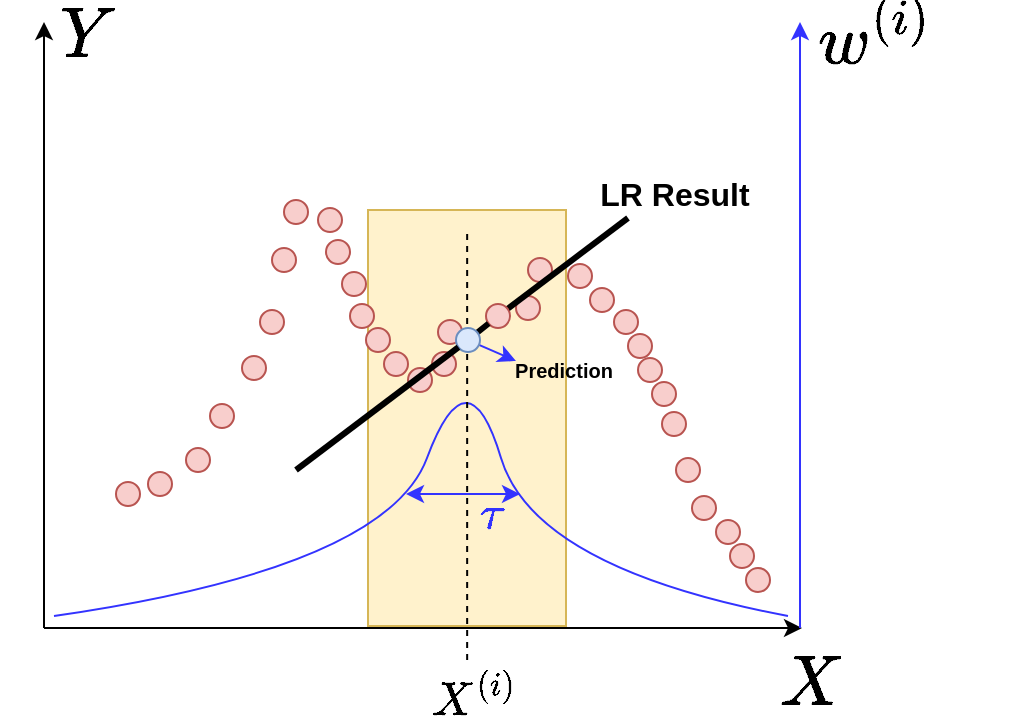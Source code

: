 <mxfile version="15.8.7" type="device"><diagram id="d3_q-LJybYejjfZIFPyj" name="第 1 页"><mxGraphModel dx="1454" dy="970" grid="0" gridSize="10" guides="1" tooltips="1" connect="1" arrows="1" fold="1" page="0" pageScale="1" pageWidth="827" pageHeight="1169" math="1" shadow="0"><root><mxCell id="0"/><mxCell id="1" parent="0"/><mxCell id="OnZDJXshgYxHvOUS7vbo-55" value="" style="rounded=0;whiteSpace=wrap;html=1;fontSize=20;fillColor=#fff2cc;strokeColor=#d6b656;" vertex="1" parent="1"><mxGeometry x="316" y="239" width="99" height="208" as="geometry"/></mxCell><mxCell id="OnZDJXshgYxHvOUS7vbo-1" value="" style="endArrow=classic;html=1;rounded=0;" edge="1" parent="1"><mxGeometry width="50" height="50" relative="1" as="geometry"><mxPoint x="154" y="448" as="sourcePoint"/><mxPoint x="154" y="145" as="targetPoint"/></mxGeometry></mxCell><mxCell id="OnZDJXshgYxHvOUS7vbo-2" value="" style="endArrow=classic;html=1;rounded=0;" edge="1" parent="1"><mxGeometry width="50" height="50" relative="1" as="geometry"><mxPoint x="154" y="448" as="sourcePoint"/><mxPoint x="533" y="448" as="targetPoint"/></mxGeometry></mxCell><mxCell id="OnZDJXshgYxHvOUS7vbo-3" value="" style="ellipse;whiteSpace=wrap;html=1;aspect=fixed;fillColor=#f8cecc;strokeColor=#b85450;" vertex="1" parent="1"><mxGeometry x="190" y="375" width="12" height="12" as="geometry"/></mxCell><mxCell id="OnZDJXshgYxHvOUS7vbo-7" value="" style="ellipse;whiteSpace=wrap;html=1;aspect=fixed;fillColor=#f8cecc;strokeColor=#b85450;" vertex="1" parent="1"><mxGeometry x="206" y="370" width="12" height="12" as="geometry"/></mxCell><mxCell id="OnZDJXshgYxHvOUS7vbo-8" value="" style="ellipse;whiteSpace=wrap;html=1;aspect=fixed;fillColor=#f8cecc;strokeColor=#b85450;" vertex="1" parent="1"><mxGeometry x="225" y="358" width="12" height="12" as="geometry"/></mxCell><mxCell id="OnZDJXshgYxHvOUS7vbo-9" value="" style="ellipse;whiteSpace=wrap;html=1;aspect=fixed;fillColor=#f8cecc;strokeColor=#b85450;" vertex="1" parent="1"><mxGeometry x="237" y="336" width="12" height="12" as="geometry"/></mxCell><mxCell id="OnZDJXshgYxHvOUS7vbo-10" value="" style="ellipse;whiteSpace=wrap;html=1;aspect=fixed;fillColor=#f8cecc;strokeColor=#b85450;" vertex="1" parent="1"><mxGeometry x="253" y="312" width="12" height="12" as="geometry"/></mxCell><mxCell id="OnZDJXshgYxHvOUS7vbo-11" value="" style="ellipse;whiteSpace=wrap;html=1;aspect=fixed;fillColor=#f8cecc;strokeColor=#b85450;" vertex="1" parent="1"><mxGeometry x="262" y="289" width="12" height="12" as="geometry"/></mxCell><mxCell id="OnZDJXshgYxHvOUS7vbo-12" value="" style="ellipse;whiteSpace=wrap;html=1;aspect=fixed;fillColor=#f8cecc;strokeColor=#b85450;" vertex="1" parent="1"><mxGeometry x="268" y="258" width="12" height="12" as="geometry"/></mxCell><mxCell id="OnZDJXshgYxHvOUS7vbo-13" value="" style="ellipse;whiteSpace=wrap;html=1;aspect=fixed;fillColor=#f8cecc;strokeColor=#b85450;" vertex="1" parent="1"><mxGeometry x="274" y="234" width="12" height="12" as="geometry"/></mxCell><mxCell id="OnZDJXshgYxHvOUS7vbo-14" value="" style="ellipse;whiteSpace=wrap;html=1;aspect=fixed;fillColor=#f8cecc;strokeColor=#b85450;" vertex="1" parent="1"><mxGeometry x="291" y="238" width="12" height="12" as="geometry"/></mxCell><mxCell id="OnZDJXshgYxHvOUS7vbo-15" value="" style="ellipse;whiteSpace=wrap;html=1;aspect=fixed;fillColor=#f8cecc;strokeColor=#b85450;" vertex="1" parent="1"><mxGeometry x="295" y="254" width="12" height="12" as="geometry"/></mxCell><mxCell id="OnZDJXshgYxHvOUS7vbo-16" value="" style="ellipse;whiteSpace=wrap;html=1;aspect=fixed;fillColor=#f8cecc;strokeColor=#b85450;" vertex="1" parent="1"><mxGeometry x="303" y="270" width="12" height="12" as="geometry"/></mxCell><mxCell id="OnZDJXshgYxHvOUS7vbo-17" value="" style="ellipse;whiteSpace=wrap;html=1;aspect=fixed;fillColor=#f8cecc;strokeColor=#b85450;" vertex="1" parent="1"><mxGeometry x="307" y="286" width="12" height="12" as="geometry"/></mxCell><mxCell id="OnZDJXshgYxHvOUS7vbo-18" value="" style="ellipse;whiteSpace=wrap;html=1;aspect=fixed;fillColor=#f8cecc;strokeColor=#b85450;" vertex="1" parent="1"><mxGeometry x="315" y="298" width="12" height="12" as="geometry"/></mxCell><mxCell id="OnZDJXshgYxHvOUS7vbo-19" value="" style="ellipse;whiteSpace=wrap;html=1;aspect=fixed;fillColor=#f8cecc;strokeColor=#b85450;" vertex="1" parent="1"><mxGeometry x="324" y="310" width="12" height="12" as="geometry"/></mxCell><mxCell id="OnZDJXshgYxHvOUS7vbo-20" value="" style="ellipse;whiteSpace=wrap;html=1;aspect=fixed;fillColor=#f8cecc;strokeColor=#b85450;" vertex="1" parent="1"><mxGeometry x="336" y="318" width="12" height="12" as="geometry"/></mxCell><mxCell id="OnZDJXshgYxHvOUS7vbo-21" value="" style="ellipse;whiteSpace=wrap;html=1;aspect=fixed;fillColor=#f8cecc;strokeColor=#b85450;" vertex="1" parent="1"><mxGeometry x="348" y="310" width="12" height="12" as="geometry"/></mxCell><mxCell id="OnZDJXshgYxHvOUS7vbo-22" value="" style="ellipse;whiteSpace=wrap;html=1;aspect=fixed;fillColor=#f8cecc;strokeColor=#b85450;" vertex="1" parent="1"><mxGeometry x="351" y="294" width="12" height="12" as="geometry"/></mxCell><mxCell id="OnZDJXshgYxHvOUS7vbo-24" value="" style="ellipse;whiteSpace=wrap;html=1;aspect=fixed;fillColor=#f8cecc;strokeColor=#b85450;" vertex="1" parent="1"><mxGeometry x="396" y="263" width="12" height="12" as="geometry"/></mxCell><mxCell id="OnZDJXshgYxHvOUS7vbo-25" value="" style="ellipse;whiteSpace=wrap;html=1;aspect=fixed;fillColor=#f8cecc;strokeColor=#b85450;" vertex="1" parent="1"><mxGeometry x="390" y="282" width="12" height="12" as="geometry"/></mxCell><mxCell id="OnZDJXshgYxHvOUS7vbo-27" value="" style="ellipse;whiteSpace=wrap;html=1;aspect=fixed;fillColor=#f8cecc;strokeColor=#b85450;" vertex="1" parent="1"><mxGeometry x="416" y="266" width="12" height="12" as="geometry"/></mxCell><mxCell id="OnZDJXshgYxHvOUS7vbo-28" value="" style="ellipse;whiteSpace=wrap;html=1;aspect=fixed;fillColor=#f8cecc;strokeColor=#b85450;" vertex="1" parent="1"><mxGeometry x="427" y="278" width="12" height="12" as="geometry"/></mxCell><mxCell id="OnZDJXshgYxHvOUS7vbo-29" value="" style="ellipse;whiteSpace=wrap;html=1;aspect=fixed;fillColor=#f8cecc;strokeColor=#b85450;" vertex="1" parent="1"><mxGeometry x="439" y="289" width="12" height="12" as="geometry"/></mxCell><mxCell id="OnZDJXshgYxHvOUS7vbo-30" value="" style="ellipse;whiteSpace=wrap;html=1;aspect=fixed;fillColor=#f8cecc;strokeColor=#b85450;" vertex="1" parent="1"><mxGeometry x="446" y="301" width="12" height="12" as="geometry"/></mxCell><mxCell id="OnZDJXshgYxHvOUS7vbo-31" value="" style="ellipse;whiteSpace=wrap;html=1;aspect=fixed;fillColor=#f8cecc;strokeColor=#b85450;" vertex="1" parent="1"><mxGeometry x="451" y="313" width="12" height="12" as="geometry"/></mxCell><mxCell id="OnZDJXshgYxHvOUS7vbo-32" value="" style="ellipse;whiteSpace=wrap;html=1;aspect=fixed;fillColor=#f8cecc;strokeColor=#b85450;" vertex="1" parent="1"><mxGeometry x="458" y="325" width="12" height="12" as="geometry"/></mxCell><mxCell id="OnZDJXshgYxHvOUS7vbo-33" value="" style="ellipse;whiteSpace=wrap;html=1;aspect=fixed;fillColor=#f8cecc;strokeColor=#b85450;" vertex="1" parent="1"><mxGeometry x="463" y="340" width="12" height="12" as="geometry"/></mxCell><mxCell id="OnZDJXshgYxHvOUS7vbo-34" value="" style="ellipse;whiteSpace=wrap;html=1;aspect=fixed;fillColor=#f8cecc;strokeColor=#b85450;" vertex="1" parent="1"><mxGeometry x="470" y="363" width="12" height="12" as="geometry"/></mxCell><mxCell id="OnZDJXshgYxHvOUS7vbo-35" value="" style="ellipse;whiteSpace=wrap;html=1;aspect=fixed;fillColor=#f8cecc;strokeColor=#b85450;" vertex="1" parent="1"><mxGeometry x="478" y="382" width="12" height="12" as="geometry"/></mxCell><mxCell id="OnZDJXshgYxHvOUS7vbo-36" value="" style="ellipse;whiteSpace=wrap;html=1;aspect=fixed;fillColor=#f8cecc;strokeColor=#b85450;" vertex="1" parent="1"><mxGeometry x="490" y="394" width="12" height="12" as="geometry"/></mxCell><mxCell id="OnZDJXshgYxHvOUS7vbo-37" value="" style="ellipse;whiteSpace=wrap;html=1;aspect=fixed;fillColor=#f8cecc;strokeColor=#b85450;" vertex="1" parent="1"><mxGeometry x="497" y="406" width="12" height="12" as="geometry"/></mxCell><mxCell id="OnZDJXshgYxHvOUS7vbo-38" value="" style="ellipse;whiteSpace=wrap;html=1;aspect=fixed;fillColor=#f8cecc;strokeColor=#b85450;" vertex="1" parent="1"><mxGeometry x="505" y="418" width="12" height="12" as="geometry"/></mxCell><mxCell id="OnZDJXshgYxHvOUS7vbo-39" value="" style="curved=1;endArrow=none;html=1;rounded=0;endFill=0;strokeColor=#3333FF;" edge="1" parent="1"><mxGeometry width="50" height="50" relative="1" as="geometry"><mxPoint x="159" y="442" as="sourcePoint"/><mxPoint x="526" y="442" as="targetPoint"/><Array as="points"><mxPoint x="325" y="418"/><mxPoint x="366" y="308"/><mxPoint x="399" y="418"/></Array></mxGeometry></mxCell><mxCell id="OnZDJXshgYxHvOUS7vbo-40" value="" style="endArrow=classic;html=1;rounded=0;strokeColor=#3333FF;" edge="1" parent="1"><mxGeometry width="50" height="50" relative="1" as="geometry"><mxPoint x="532" y="448" as="sourcePoint"/><mxPoint x="532" y="145" as="targetPoint"/></mxGeometry></mxCell><mxCell id="OnZDJXshgYxHvOUS7vbo-41" value="$$X$$" style="text;html=1;strokeColor=none;fillColor=none;align=center;verticalAlign=middle;whiteSpace=wrap;rounded=0;fontSize=30;" vertex="1" parent="1"><mxGeometry x="507" y="461" width="60" height="30" as="geometry"/></mxCell><mxCell id="OnZDJXshgYxHvOUS7vbo-42" value="$$Y$$" style="text;html=1;strokeColor=none;fillColor=none;align=center;verticalAlign=middle;whiteSpace=wrap;rounded=0;fontSize=30;" vertex="1" parent="1"><mxGeometry x="146" y="137" width="60" height="30" as="geometry"/></mxCell><mxCell id="OnZDJXshgYxHvOUS7vbo-43" value="$$w^{(i)}$$" style="text;html=1;strokeColor=none;fillColor=none;align=center;verticalAlign=middle;whiteSpace=wrap;rounded=0;fontSize=30;" vertex="1" parent="1"><mxGeometry x="540" y="137" width="60" height="30" as="geometry"/></mxCell><mxCell id="OnZDJXshgYxHvOUS7vbo-44" value="" style="endArrow=none;dashed=1;html=1;rounded=0;fontSize=30;strokeColor=#000000;" edge="1" parent="1"><mxGeometry width="50" height="50" relative="1" as="geometry"><mxPoint x="365.58" y="464" as="sourcePoint"/><mxPoint x="365.58" y="250" as="targetPoint"/></mxGeometry></mxCell><mxCell id="OnZDJXshgYxHvOUS7vbo-46" value="$$X^{(i)}$$" style="text;html=1;strokeColor=none;fillColor=none;align=center;verticalAlign=middle;whiteSpace=wrap;rounded=0;fontSize=20;" vertex="1" parent="1"><mxGeometry x="339" y="467" width="60" height="30" as="geometry"/></mxCell><mxCell id="OnZDJXshgYxHvOUS7vbo-47" value="" style="endArrow=none;html=1;rounded=0;fontSize=20;strokeColor=#000000;startArrow=none;strokeWidth=3;" edge="1" parent="1" source="OnZDJXshgYxHvOUS7vbo-23"><mxGeometry width="50" height="50" relative="1" as="geometry"><mxPoint x="280" y="369" as="sourcePoint"/><mxPoint x="446" y="243" as="targetPoint"/></mxGeometry></mxCell><mxCell id="OnZDJXshgYxHvOUS7vbo-23" value="" style="ellipse;whiteSpace=wrap;html=1;aspect=fixed;fillColor=#f8cecc;strokeColor=#b85450;" vertex="1" parent="1"><mxGeometry x="375" y="286" width="12" height="12" as="geometry"/></mxCell><mxCell id="OnZDJXshgYxHvOUS7vbo-50" value="" style="endArrow=none;html=1;rounded=0;fontSize=20;strokeColor=#000000;strokeWidth=3;startArrow=none;" edge="1" parent="1" source="OnZDJXshgYxHvOUS7vbo-59" target="OnZDJXshgYxHvOUS7vbo-23"><mxGeometry width="50" height="50" relative="1" as="geometry"><mxPoint x="280" y="369" as="sourcePoint"/><mxPoint x="446" y="243" as="targetPoint"/></mxGeometry></mxCell><mxCell id="OnZDJXshgYxHvOUS7vbo-56" value="" style="endArrow=classic;startArrow=classic;html=1;rounded=0;fontSize=20;strokeColor=#3333FF;" edge="1" parent="1"><mxGeometry width="50" height="50" relative="1" as="geometry"><mxPoint x="335" y="381" as="sourcePoint"/><mxPoint x="392" y="381" as="targetPoint"/></mxGeometry></mxCell><mxCell id="OnZDJXshgYxHvOUS7vbo-57" value="$$\tau$$" style="text;html=1;strokeColor=none;fillColor=none;align=center;verticalAlign=middle;whiteSpace=wrap;rounded=0;fontSize=20;fontColor=#3333FF;" vertex="1" parent="1"><mxGeometry x="348" y="376" width="60" height="30" as="geometry"/></mxCell><mxCell id="OnZDJXshgYxHvOUS7vbo-58" value="&lt;font style=&quot;font-size: 16px&quot;&gt;&lt;b&gt;LR Result&lt;/b&gt;&lt;/font&gt;" style="text;html=1;strokeColor=none;fillColor=none;align=center;verticalAlign=middle;whiteSpace=wrap;rounded=0;fontSize=20;" vertex="1" parent="1"><mxGeometry x="417.5" y="214" width="103" height="30" as="geometry"/></mxCell><mxCell id="OnZDJXshgYxHvOUS7vbo-63" style="rounded=0;orthogonalLoop=1;jettySize=auto;html=1;entryX=0;entryY=0.5;entryDx=0;entryDy=0;fontSize=10;fontColor=#3333FF;endArrow=classic;endFill=1;strokeColor=#3333FF;strokeWidth=1;" edge="1" parent="1" source="OnZDJXshgYxHvOUS7vbo-59" target="OnZDJXshgYxHvOUS7vbo-62"><mxGeometry relative="1" as="geometry"/></mxCell><mxCell id="OnZDJXshgYxHvOUS7vbo-59" value="" style="ellipse;whiteSpace=wrap;html=1;aspect=fixed;fillColor=#dae8fc;strokeColor=#6c8ebf;" vertex="1" parent="1"><mxGeometry x="360" y="298" width="12" height="12" as="geometry"/></mxCell><mxCell id="OnZDJXshgYxHvOUS7vbo-61" value="" style="endArrow=none;html=1;rounded=0;fontSize=20;strokeColor=#000000;strokeWidth=3;" edge="1" parent="1" target="OnZDJXshgYxHvOUS7vbo-59"><mxGeometry width="50" height="50" relative="1" as="geometry"><mxPoint x="280" y="369" as="sourcePoint"/><mxPoint x="376.227" y="295.636" as="targetPoint"/></mxGeometry></mxCell><mxCell id="OnZDJXshgYxHvOUS7vbo-62" value="&lt;font size=&quot;1&quot;&gt;&lt;b&gt;Prediction&lt;/b&gt;&lt;/font&gt;" style="text;html=1;strokeColor=none;fillColor=none;align=center;verticalAlign=middle;whiteSpace=wrap;rounded=0;fontSize=20;" vertex="1" parent="1"><mxGeometry x="390" y="311" width="48" height="7" as="geometry"/></mxCell></root></mxGraphModel></diagram></mxfile>